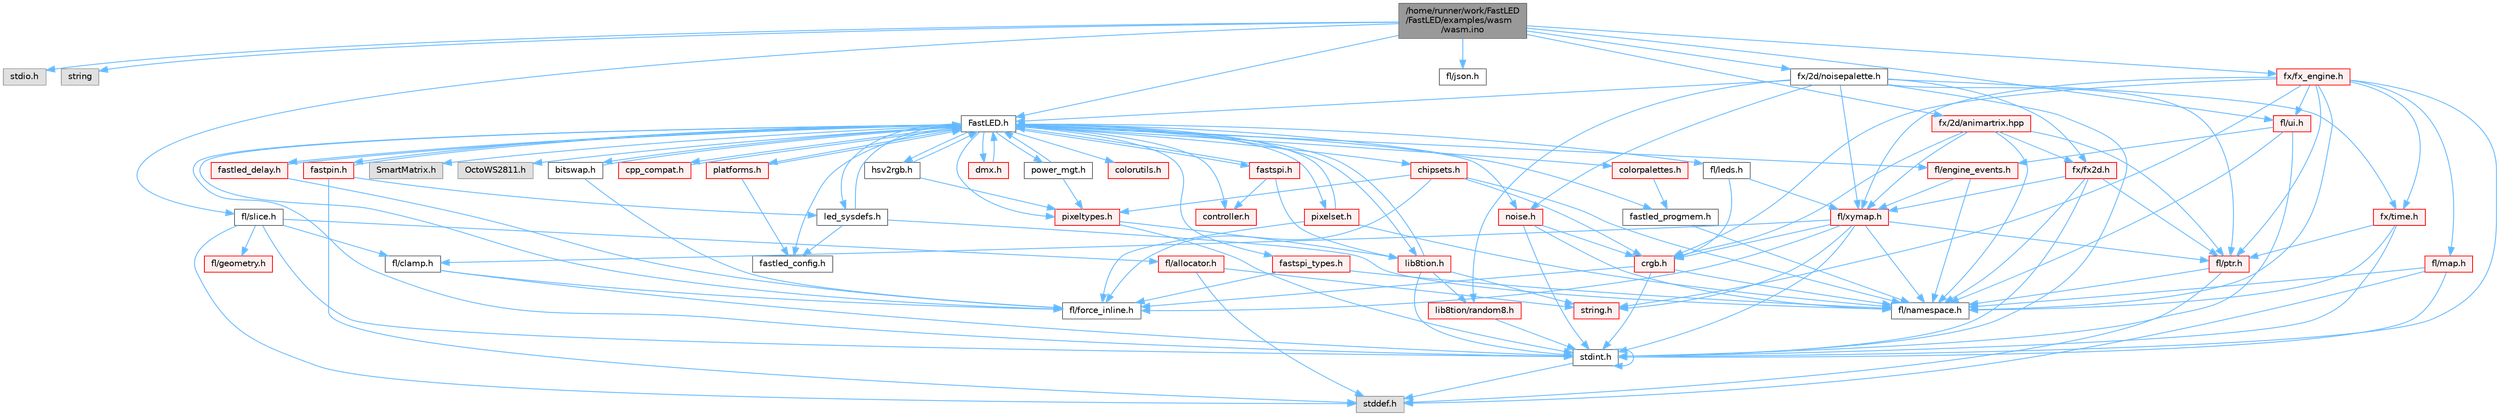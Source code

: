 digraph "/home/runner/work/FastLED/FastLED/examples/wasm/wasm.ino"
{
 // INTERACTIVE_SVG=YES
 // LATEX_PDF_SIZE
  bgcolor="transparent";
  edge [fontname=Helvetica,fontsize=10,labelfontname=Helvetica,labelfontsize=10];
  node [fontname=Helvetica,fontsize=10,shape=box,height=0.2,width=0.4];
  Node1 [id="Node000001",label="/home/runner/work/FastLED\l/FastLED/examples/wasm\l/wasm.ino",height=0.2,width=0.4,color="gray40", fillcolor="grey60", style="filled", fontcolor="black",tooltip="Demonstrates an advanced ino file with multiple effects and UI elements."];
  Node1 -> Node2 [id="edge1_Node000001_Node000002",color="steelblue1",style="solid",tooltip=" "];
  Node2 [id="Node000002",label="stdio.h",height=0.2,width=0.4,color="grey60", fillcolor="#E0E0E0", style="filled",tooltip=" "];
  Node1 -> Node3 [id="edge2_Node000001_Node000003",color="steelblue1",style="solid",tooltip=" "];
  Node3 [id="Node000003",label="string",height=0.2,width=0.4,color="grey60", fillcolor="#E0E0E0", style="filled",tooltip=" "];
  Node1 -> Node4 [id="edge3_Node000001_Node000004",color="steelblue1",style="solid",tooltip=" "];
  Node4 [id="Node000004",label="FastLED.h",height=0.2,width=0.4,color="grey40", fillcolor="white", style="filled",URL="$db/d97/_fast_l_e_d_8h.html",tooltip="central include file for FastLED, defines the CFastLED class/object"];
  Node4 -> Node5 [id="edge4_Node000004_Node000005",color="steelblue1",style="solid",tooltip=" "];
  Node5 [id="Node000005",label="stdint.h",height=0.2,width=0.4,color="grey40", fillcolor="white", style="filled",URL="$df/dd8/stdint_8h.html",tooltip=" "];
  Node5 -> Node6 [id="edge5_Node000005_Node000006",color="steelblue1",style="solid",tooltip=" "];
  Node6 [id="Node000006",label="stddef.h",height=0.2,width=0.4,color="grey60", fillcolor="#E0E0E0", style="filled",tooltip=" "];
  Node5 -> Node5 [id="edge6_Node000005_Node000005",color="steelblue1",style="solid",tooltip=" "];
  Node4 -> Node7 [id="edge7_Node000004_Node000007",color="steelblue1",style="solid",tooltip=" "];
  Node7 [id="Node000007",label="SmartMatrix.h",height=0.2,width=0.4,color="grey60", fillcolor="#E0E0E0", style="filled",tooltip=" "];
  Node4 -> Node8 [id="edge8_Node000004_Node000008",color="steelblue1",style="solid",tooltip=" "];
  Node8 [id="Node000008",label="OctoWS2811.h",height=0.2,width=0.4,color="grey60", fillcolor="#E0E0E0", style="filled",tooltip=" "];
  Node4 -> Node9 [id="edge9_Node000004_Node000009",color="steelblue1",style="solid",tooltip=" "];
  Node9 [id="Node000009",label="fl/force_inline.h",height=0.2,width=0.4,color="grey40", fillcolor="white", style="filled",URL="$d4/d64/force__inline_8h.html",tooltip=" "];
  Node4 -> Node10 [id="edge10_Node000004_Node000010",color="steelblue1",style="solid",tooltip=" "];
  Node10 [id="Node000010",label="cpp_compat.h",height=0.2,width=0.4,color="red", fillcolor="#FFF0F0", style="filled",URL="$d9/d13/cpp__compat_8h.html",tooltip="Compatibility functions based on C++ version."];
  Node10 -> Node4 [id="edge11_Node000010_Node000004",color="steelblue1",style="solid",tooltip=" "];
  Node4 -> Node12 [id="edge12_Node000004_Node000012",color="steelblue1",style="solid",tooltip=" "];
  Node12 [id="Node000012",label="fastled_config.h",height=0.2,width=0.4,color="grey40", fillcolor="white", style="filled",URL="$d5/d11/fastled__config_8h.html",tooltip="Contains definitions that can be used to configure FastLED at compile time."];
  Node4 -> Node13 [id="edge13_Node000004_Node000013",color="steelblue1",style="solid",tooltip=" "];
  Node13 [id="Node000013",label="led_sysdefs.h",height=0.2,width=0.4,color="grey40", fillcolor="white", style="filled",URL="$d9/d3e/led__sysdefs_8h.html",tooltip="Determines which platform system definitions to include."];
  Node13 -> Node4 [id="edge14_Node000013_Node000004",color="steelblue1",style="solid",tooltip=" "];
  Node13 -> Node12 [id="edge15_Node000013_Node000012",color="steelblue1",style="solid",tooltip=" "];
  Node13 -> Node14 [id="edge16_Node000013_Node000014",color="steelblue1",style="solid",tooltip=" "];
  Node14 [id="Node000014",label="fl/namespace.h",height=0.2,width=0.4,color="grey40", fillcolor="white", style="filled",URL="$df/d2a/namespace_8h.html",tooltip="Implements the FastLED namespace macros."];
  Node4 -> Node15 [id="edge17_Node000004_Node000015",color="steelblue1",style="solid",tooltip=" "];
  Node15 [id="Node000015",label="fastled_delay.h",height=0.2,width=0.4,color="red", fillcolor="#FFF0F0", style="filled",URL="$d0/da8/fastled__delay_8h.html",tooltip="Utility functions and classes for managing delay cycles."];
  Node15 -> Node4 [id="edge18_Node000015_Node000004",color="steelblue1",style="solid",tooltip=" "];
  Node15 -> Node9 [id="edge19_Node000015_Node000009",color="steelblue1",style="solid",tooltip=" "];
  Node4 -> Node17 [id="edge20_Node000004_Node000017",color="steelblue1",style="solid",tooltip=" "];
  Node17 [id="Node000017",label="bitswap.h",height=0.2,width=0.4,color="grey40", fillcolor="white", style="filled",URL="$de/ded/bitswap_8h.html",tooltip="Functions for doing a rotation of bits/bytes used by parallel output."];
  Node17 -> Node4 [id="edge21_Node000017_Node000004",color="steelblue1",style="solid",tooltip=" "];
  Node17 -> Node9 [id="edge22_Node000017_Node000009",color="steelblue1",style="solid",tooltip=" "];
  Node4 -> Node18 [id="edge23_Node000004_Node000018",color="steelblue1",style="solid",tooltip=" "];
  Node18 [id="Node000018",label="controller.h",height=0.2,width=0.4,color="red", fillcolor="#FFF0F0", style="filled",URL="$d2/dd9/controller_8h.html",tooltip="deprecated: base definitions used by led controllers for writing out led data"];
  Node4 -> Node72 [id="edge24_Node000004_Node000072",color="steelblue1",style="solid",tooltip=" "];
  Node72 [id="Node000072",label="fastpin.h",height=0.2,width=0.4,color="red", fillcolor="#FFF0F0", style="filled",URL="$db/d65/fastpin_8h.html",tooltip="Class base definitions for defining fast pin access."];
  Node72 -> Node4 [id="edge25_Node000072_Node000004",color="steelblue1",style="solid",tooltip=" "];
  Node72 -> Node13 [id="edge26_Node000072_Node000013",color="steelblue1",style="solid",tooltip=" "];
  Node72 -> Node6 [id="edge27_Node000072_Node000006",color="steelblue1",style="solid",tooltip=" "];
  Node4 -> Node73 [id="edge28_Node000004_Node000073",color="steelblue1",style="solid",tooltip=" "];
  Node73 [id="Node000073",label="fastspi_types.h",height=0.2,width=0.4,color="red", fillcolor="#FFF0F0", style="filled",URL="$d2/ddb/fastspi__types_8h.html",tooltip="Data types and constants used by SPI interfaces."];
  Node73 -> Node9 [id="edge29_Node000073_Node000009",color="steelblue1",style="solid",tooltip=" "];
  Node73 -> Node14 [id="edge30_Node000073_Node000014",color="steelblue1",style="solid",tooltip=" "];
  Node4 -> Node74 [id="edge31_Node000004_Node000074",color="steelblue1",style="solid",tooltip=" "];
  Node74 [id="Node000074",label="dmx.h",height=0.2,width=0.4,color="red", fillcolor="#FFF0F0", style="filled",URL="$d3/de1/dmx_8h.html",tooltip="Defines the DMX512-based LED controllers."];
  Node74 -> Node4 [id="edge32_Node000074_Node000004",color="steelblue1",style="solid",tooltip=" "];
  Node4 -> Node77 [id="edge33_Node000004_Node000077",color="steelblue1",style="solid",tooltip=" "];
  Node77 [id="Node000077",label="platforms.h",height=0.2,width=0.4,color="red", fillcolor="#FFF0F0", style="filled",URL="$da/dc9/platforms_8h.html",tooltip="Determines which platforms headers to include."];
  Node77 -> Node4 [id="edge34_Node000077_Node000004",color="steelblue1",style="solid",tooltip=" "];
  Node77 -> Node12 [id="edge35_Node000077_Node000012",color="steelblue1",style="solid",tooltip=" "];
  Node4 -> Node79 [id="edge36_Node000004_Node000079",color="steelblue1",style="solid",tooltip=" "];
  Node79 [id="Node000079",label="fastled_progmem.h",height=0.2,width=0.4,color="grey40", fillcolor="white", style="filled",URL="$df/dab/fastled__progmem_8h.html",tooltip="Wrapper definitions to allow seamless use of PROGMEM in environments that have it."];
  Node79 -> Node14 [id="edge37_Node000079_Node000014",color="steelblue1",style="solid",tooltip=" "];
  Node4 -> Node21 [id="edge38_Node000004_Node000021",color="steelblue1",style="solid",tooltip=" "];
  Node21 [id="Node000021",label="lib8tion.h",height=0.2,width=0.4,color="red", fillcolor="#FFF0F0", style="filled",URL="$df/da5/lib8tion_8h.html",tooltip="Fast, efficient 8-bit math functions specifically designed for high-performance LED programming."];
  Node21 -> Node4 [id="edge39_Node000021_Node000004",color="steelblue1",style="solid",tooltip=" "];
  Node21 -> Node5 [id="edge40_Node000021_Node000005",color="steelblue1",style="solid",tooltip=" "];
  Node21 -> Node26 [id="edge41_Node000021_Node000026",color="steelblue1",style="solid",tooltip=" "];
  Node26 [id="Node000026",label="string.h",height=0.2,width=0.4,color="red", fillcolor="#FFF0F0", style="filled",URL="$da/d66/string_8h.html",tooltip=" "];
  Node21 -> Node51 [id="edge42_Node000021_Node000051",color="steelblue1",style="solid",tooltip=" "];
  Node51 [id="Node000051",label="lib8tion/random8.h",height=0.2,width=0.4,color="red", fillcolor="#FFF0F0", style="filled",URL="$d9/dfa/random8_8h.html",tooltip="Fast, efficient random number generators specifically designed for high-performance LED programming."];
  Node51 -> Node5 [id="edge43_Node000051_Node000005",color="steelblue1",style="solid",tooltip=" "];
  Node4 -> Node20 [id="edge44_Node000004_Node000020",color="steelblue1",style="solid",tooltip=" "];
  Node20 [id="Node000020",label="pixeltypes.h",height=0.2,width=0.4,color="red", fillcolor="#FFF0F0", style="filled",URL="$d2/dba/pixeltypes_8h.html",tooltip="Includes defintions for RGB and HSV pixels."];
  Node20 -> Node5 [id="edge45_Node000020_Node000005",color="steelblue1",style="solid",tooltip=" "];
  Node20 -> Node21 [id="edge46_Node000020_Node000021",color="steelblue1",style="solid",tooltip=" "];
  Node4 -> Node80 [id="edge47_Node000004_Node000080",color="steelblue1",style="solid",tooltip=" "];
  Node80 [id="Node000080",label="hsv2rgb.h",height=0.2,width=0.4,color="grey40", fillcolor="white", style="filled",URL="$de/d9a/hsv2rgb_8h.html",tooltip="Functions to convert from the HSV colorspace to the RGB colorspace."];
  Node80 -> Node4 [id="edge48_Node000080_Node000004",color="steelblue1",style="solid",tooltip=" "];
  Node80 -> Node20 [id="edge49_Node000080_Node000020",color="steelblue1",style="solid",tooltip=" "];
  Node4 -> Node81 [id="edge50_Node000004_Node000081",color="steelblue1",style="solid",tooltip=" "];
  Node81 [id="Node000081",label="colorutils.h",height=0.2,width=0.4,color="red", fillcolor="#FFF0F0", style="filled",URL="$d1/dfb/colorutils_8h.html",tooltip=" "];
  Node4 -> Node86 [id="edge51_Node000004_Node000086",color="steelblue1",style="solid",tooltip=" "];
  Node86 [id="Node000086",label="pixelset.h",height=0.2,width=0.4,color="red", fillcolor="#FFF0F0", style="filled",URL="$d4/d46/pixelset_8h.html",tooltip="Declares classes for managing logical groups of LEDs."];
  Node86 -> Node9 [id="edge52_Node000086_Node000009",color="steelblue1",style="solid",tooltip=" "];
  Node86 -> Node14 [id="edge53_Node000086_Node000014",color="steelblue1",style="solid",tooltip=" "];
  Node86 -> Node4 [id="edge54_Node000086_Node000004",color="steelblue1",style="solid",tooltip=" "];
  Node4 -> Node87 [id="edge55_Node000004_Node000087",color="steelblue1",style="solid",tooltip=" "];
  Node87 [id="Node000087",label="colorpalettes.h",height=0.2,width=0.4,color="red", fillcolor="#FFF0F0", style="filled",URL="$dc/dcc/colorpalettes_8h.html",tooltip="Declarations for the predefined color palettes supplied by FastLED."];
  Node87 -> Node79 [id="edge56_Node000087_Node000079",color="steelblue1",style="solid",tooltip=" "];
  Node4 -> Node88 [id="edge57_Node000004_Node000088",color="steelblue1",style="solid",tooltip=" "];
  Node88 [id="Node000088",label="noise.h",height=0.2,width=0.4,color="red", fillcolor="#FFF0F0", style="filled",URL="$d1/d31/noise_8h.html",tooltip="Functions to generate and fill arrays with noise."];
  Node88 -> Node5 [id="edge58_Node000088_Node000005",color="steelblue1",style="solid",tooltip=" "];
  Node88 -> Node47 [id="edge59_Node000088_Node000047",color="steelblue1",style="solid",tooltip=" "];
  Node47 [id="Node000047",label="crgb.h",height=0.2,width=0.4,color="red", fillcolor="#FFF0F0", style="filled",URL="$db/dd1/crgb_8h.html",tooltip="Defines the red, green, and blue (RGB) pixel struct."];
  Node47 -> Node5 [id="edge60_Node000047_Node000005",color="steelblue1",style="solid",tooltip=" "];
  Node47 -> Node14 [id="edge61_Node000047_Node000014",color="steelblue1",style="solid",tooltip=" "];
  Node47 -> Node9 [id="edge62_Node000047_Node000009",color="steelblue1",style="solid",tooltip=" "];
  Node88 -> Node14 [id="edge63_Node000088_Node000014",color="steelblue1",style="solid",tooltip=" "];
  Node4 -> Node89 [id="edge64_Node000004_Node000089",color="steelblue1",style="solid",tooltip=" "];
  Node89 [id="Node000089",label="power_mgt.h",height=0.2,width=0.4,color="grey40", fillcolor="white", style="filled",URL="$dc/d5b/power__mgt_8h.html",tooltip="Functions to limit the power used by FastLED."];
  Node89 -> Node4 [id="edge65_Node000089_Node000004",color="steelblue1",style="solid",tooltip=" "];
  Node89 -> Node20 [id="edge66_Node000089_Node000020",color="steelblue1",style="solid",tooltip=" "];
  Node4 -> Node90 [id="edge67_Node000004_Node000090",color="steelblue1",style="solid",tooltip=" "];
  Node90 [id="Node000090",label="fastspi.h",height=0.2,width=0.4,color="red", fillcolor="#FFF0F0", style="filled",URL="$d6/ddc/fastspi_8h.html",tooltip="Serial peripheral interface (SPI) definitions per platform."];
  Node90 -> Node4 [id="edge68_Node000090_Node000004",color="steelblue1",style="solid",tooltip=" "];
  Node90 -> Node18 [id="edge69_Node000090_Node000018",color="steelblue1",style="solid",tooltip=" "];
  Node90 -> Node21 [id="edge70_Node000090_Node000021",color="steelblue1",style="solid",tooltip=" "];
  Node4 -> Node92 [id="edge71_Node000004_Node000092",color="steelblue1",style="solid",tooltip=" "];
  Node92 [id="Node000092",label="chipsets.h",height=0.2,width=0.4,color="red", fillcolor="#FFF0F0", style="filled",URL="$db/d66/chipsets_8h.html",tooltip="Contains the bulk of the definitions for the various LED chipsets supported."];
  Node92 -> Node20 [id="edge72_Node000092_Node000020",color="steelblue1",style="solid",tooltip=" "];
  Node92 -> Node9 [id="edge73_Node000092_Node000009",color="steelblue1",style="solid",tooltip=" "];
  Node92 -> Node47 [id="edge74_Node000092_Node000047",color="steelblue1",style="solid",tooltip=" "];
  Node92 -> Node14 [id="edge75_Node000092_Node000014",color="steelblue1",style="solid",tooltip=" "];
  Node4 -> Node61 [id="edge76_Node000004_Node000061",color="steelblue1",style="solid",tooltip=" "];
  Node61 [id="Node000061",label="fl/engine_events.h",height=0.2,width=0.4,color="red", fillcolor="#FFF0F0", style="filled",URL="$db/dc0/engine__events_8h.html",tooltip=" "];
  Node61 -> Node14 [id="edge77_Node000061_Node000014",color="steelblue1",style="solid",tooltip=" "];
  Node61 -> Node69 [id="edge78_Node000061_Node000069",color="steelblue1",style="solid",tooltip=" "];
  Node69 [id="Node000069",label="fl/xymap.h",height=0.2,width=0.4,color="red", fillcolor="#FFF0F0", style="filled",URL="$da/d61/xymap_8h.html",tooltip=" "];
  Node69 -> Node5 [id="edge79_Node000069_Node000005",color="steelblue1",style="solid",tooltip=" "];
  Node69 -> Node26 [id="edge80_Node000069_Node000026",color="steelblue1",style="solid",tooltip=" "];
  Node69 -> Node47 [id="edge81_Node000069_Node000047",color="steelblue1",style="solid",tooltip=" "];
  Node69 -> Node30 [id="edge82_Node000069_Node000030",color="steelblue1",style="solid",tooltip=" "];
  Node30 [id="Node000030",label="fl/clamp.h",height=0.2,width=0.4,color="grey40", fillcolor="white", style="filled",URL="$d6/dd3/clamp_8h.html",tooltip=" "];
  Node30 -> Node5 [id="edge83_Node000030_Node000005",color="steelblue1",style="solid",tooltip=" "];
  Node30 -> Node9 [id="edge84_Node000030_Node000009",color="steelblue1",style="solid",tooltip=" "];
  Node69 -> Node9 [id="edge85_Node000069_Node000009",color="steelblue1",style="solid",tooltip=" "];
  Node69 -> Node14 [id="edge86_Node000069_Node000014",color="steelblue1",style="solid",tooltip=" "];
  Node69 -> Node33 [id="edge87_Node000069_Node000033",color="steelblue1",style="solid",tooltip=" "];
  Node33 [id="Node000033",label="fl/ptr.h",height=0.2,width=0.4,color="red", fillcolor="#FFF0F0", style="filled",URL="$dd/d98/ptr_8h.html",tooltip=" "];
  Node33 -> Node6 [id="edge88_Node000033_Node000006",color="steelblue1",style="solid",tooltip=" "];
  Node33 -> Node14 [id="edge89_Node000033_Node000014",color="steelblue1",style="solid",tooltip=" "];
  Node4 -> Node93 [id="edge90_Node000004_Node000093",color="steelblue1",style="solid",tooltip=" "];
  Node93 [id="Node000093",label="fl/leds.h",height=0.2,width=0.4,color="grey40", fillcolor="white", style="filled",URL="$da/d78/leds_8h.html",tooltip=" "];
  Node93 -> Node47 [id="edge91_Node000093_Node000047",color="steelblue1",style="solid",tooltip=" "];
  Node93 -> Node69 [id="edge92_Node000093_Node000069",color="steelblue1",style="solid",tooltip=" "];
  Node1 -> Node94 [id="edge93_Node000001_Node000094",color="steelblue1",style="solid",tooltip=" "];
  Node94 [id="Node000094",label="fx/2d/noisepalette.h",height=0.2,width=0.4,color="grey40", fillcolor="white", style="filled",URL="$d6/dc7/noisepalette_8h.html",tooltip="Demonstrates how to mix noise generation with color palettes on a 2D LED matrix."];
  Node94 -> Node5 [id="edge94_Node000094_Node000005",color="steelblue1",style="solid",tooltip=" "];
  Node94 -> Node4 [id="edge95_Node000094_Node000004",color="steelblue1",style="solid",tooltip=" "];
  Node94 -> Node33 [id="edge96_Node000094_Node000033",color="steelblue1",style="solid",tooltip=" "];
  Node94 -> Node69 [id="edge97_Node000094_Node000069",color="steelblue1",style="solid",tooltip=" "];
  Node94 -> Node95 [id="edge98_Node000094_Node000095",color="steelblue1",style="solid",tooltip=" "];
  Node95 [id="Node000095",label="fx/fx2d.h",height=0.2,width=0.4,color="red", fillcolor="#FFF0F0", style="filled",URL="$d9/d43/fx2d_8h.html",tooltip=" "];
  Node95 -> Node5 [id="edge99_Node000095_Node000005",color="steelblue1",style="solid",tooltip=" "];
  Node95 -> Node14 [id="edge100_Node000095_Node000014",color="steelblue1",style="solid",tooltip=" "];
  Node95 -> Node33 [id="edge101_Node000095_Node000033",color="steelblue1",style="solid",tooltip=" "];
  Node95 -> Node69 [id="edge102_Node000095_Node000069",color="steelblue1",style="solid",tooltip=" "];
  Node94 -> Node99 [id="edge103_Node000094_Node000099",color="steelblue1",style="solid",tooltip=" "];
  Node99 [id="Node000099",label="fx/time.h",height=0.2,width=0.4,color="red", fillcolor="#FFF0F0", style="filled",URL="$de/df7/time_8h.html",tooltip=" "];
  Node99 -> Node5 [id="edge104_Node000099_Node000005",color="steelblue1",style="solid",tooltip=" "];
  Node99 -> Node14 [id="edge105_Node000099_Node000014",color="steelblue1",style="solid",tooltip=" "];
  Node99 -> Node33 [id="edge106_Node000099_Node000033",color="steelblue1",style="solid",tooltip=" "];
  Node94 -> Node51 [id="edge107_Node000094_Node000051",color="steelblue1",style="solid",tooltip=" "];
  Node94 -> Node88 [id="edge108_Node000094_Node000088",color="steelblue1",style="solid",tooltip=" "];
  Node1 -> Node100 [id="edge109_Node000001_Node000100",color="steelblue1",style="solid",tooltip=" "];
  Node100 [id="Node000100",label="fl/json.h",height=0.2,width=0.4,color="grey40", fillcolor="white", style="filled",URL="$d7/d91/fl_2json_8h.html",tooltip=" "];
  Node1 -> Node101 [id="edge110_Node000001_Node000101",color="steelblue1",style="solid",tooltip=" "];
  Node101 [id="Node000101",label="fl/slice.h",height=0.2,width=0.4,color="grey40", fillcolor="white", style="filled",URL="$d0/d48/slice_8h.html",tooltip=" "];
  Node101 -> Node6 [id="edge111_Node000101_Node000006",color="steelblue1",style="solid",tooltip=" "];
  Node101 -> Node5 [id="edge112_Node000101_Node000005",color="steelblue1",style="solid",tooltip=" "];
  Node101 -> Node30 [id="edge113_Node000101_Node000030",color="steelblue1",style="solid",tooltip=" "];
  Node101 -> Node28 [id="edge114_Node000101_Node000028",color="steelblue1",style="solid",tooltip=" "];
  Node28 [id="Node000028",label="fl/geometry.h",height=0.2,width=0.4,color="red", fillcolor="#FFF0F0", style="filled",URL="$d4/d67/geometry_8h.html",tooltip=" "];
  Node101 -> Node35 [id="edge115_Node000101_Node000035",color="steelblue1",style="solid",tooltip=" "];
  Node35 [id="Node000035",label="fl/allocator.h",height=0.2,width=0.4,color="red", fillcolor="#FFF0F0", style="filled",URL="$da/da9/allocator_8h.html",tooltip=" "];
  Node35 -> Node6 [id="edge116_Node000035_Node000006",color="steelblue1",style="solid",tooltip=" "];
  Node35 -> Node26 [id="edge117_Node000035_Node000026",color="steelblue1",style="solid",tooltip=" "];
  Node1 -> Node102 [id="edge118_Node000001_Node000102",color="steelblue1",style="solid",tooltip=" "];
  Node102 [id="Node000102",label="fx/fx_engine.h",height=0.2,width=0.4,color="red", fillcolor="#FFF0F0", style="filled",URL="$d9/d3c/fx__engine_8h.html",tooltip=" "];
  Node102 -> Node5 [id="edge119_Node000102_Node000005",color="steelblue1",style="solid",tooltip=" "];
  Node102 -> Node26 [id="edge120_Node000102_Node000026",color="steelblue1",style="solid",tooltip=" "];
  Node102 -> Node47 [id="edge121_Node000102_Node000047",color="steelblue1",style="solid",tooltip=" "];
  Node102 -> Node64 [id="edge122_Node000102_Node000064",color="steelblue1",style="solid",tooltip=" "];
  Node64 [id="Node000064",label="fl/map.h",height=0.2,width=0.4,color="red", fillcolor="#FFF0F0", style="filled",URL="$dc/db7/map_8h.html",tooltip=" "];
  Node64 -> Node6 [id="edge123_Node000064_Node000006",color="steelblue1",style="solid",tooltip=" "];
  Node64 -> Node5 [id="edge124_Node000064_Node000005",color="steelblue1",style="solid",tooltip=" "];
  Node64 -> Node14 [id="edge125_Node000064_Node000014",color="steelblue1",style="solid",tooltip=" "];
  Node102 -> Node14 [id="edge126_Node000102_Node000014",color="steelblue1",style="solid",tooltip=" "];
  Node102 -> Node33 [id="edge127_Node000102_Node000033",color="steelblue1",style="solid",tooltip=" "];
  Node102 -> Node103 [id="edge128_Node000102_Node000103",color="steelblue1",style="solid",tooltip=" "];
  Node103 [id="Node000103",label="fl/ui.h",height=0.2,width=0.4,color="red", fillcolor="#FFF0F0", style="filled",URL="$d9/d3b/ui_8h.html",tooltip=" "];
  Node103 -> Node5 [id="edge129_Node000103_Node000005",color="steelblue1",style="solid",tooltip=" "];
  Node103 -> Node61 [id="edge130_Node000103_Node000061",color="steelblue1",style="solid",tooltip=" "];
  Node103 -> Node14 [id="edge131_Node000103_Node000014",color="steelblue1",style="solid",tooltip=" "];
  Node102 -> Node69 [id="edge132_Node000102_Node000069",color="steelblue1",style="solid",tooltip=" "];
  Node102 -> Node99 [id="edge133_Node000102_Node000099",color="steelblue1",style="solid",tooltip=" "];
  Node1 -> Node121 [id="edge134_Node000001_Node000121",color="steelblue1",style="solid",tooltip=" "];
  Node121 [id="Node000121",label="fx/2d/animartrix.hpp",height=0.2,width=0.4,color="red", fillcolor="#FFF0F0", style="filled",URL="$d3/dc3/animartrix_8hpp.html",tooltip=" "];
  Node121 -> Node47 [id="edge135_Node000121_Node000047",color="steelblue1",style="solid",tooltip=" "];
  Node121 -> Node14 [id="edge136_Node000121_Node000014",color="steelblue1",style="solid",tooltip=" "];
  Node121 -> Node33 [id="edge137_Node000121_Node000033",color="steelblue1",style="solid",tooltip=" "];
  Node121 -> Node69 [id="edge138_Node000121_Node000069",color="steelblue1",style="solid",tooltip=" "];
  Node121 -> Node95 [id="edge139_Node000121_Node000095",color="steelblue1",style="solid",tooltip=" "];
  Node1 -> Node103 [id="edge140_Node000001_Node000103",color="steelblue1",style="solid",tooltip=" "];
}
